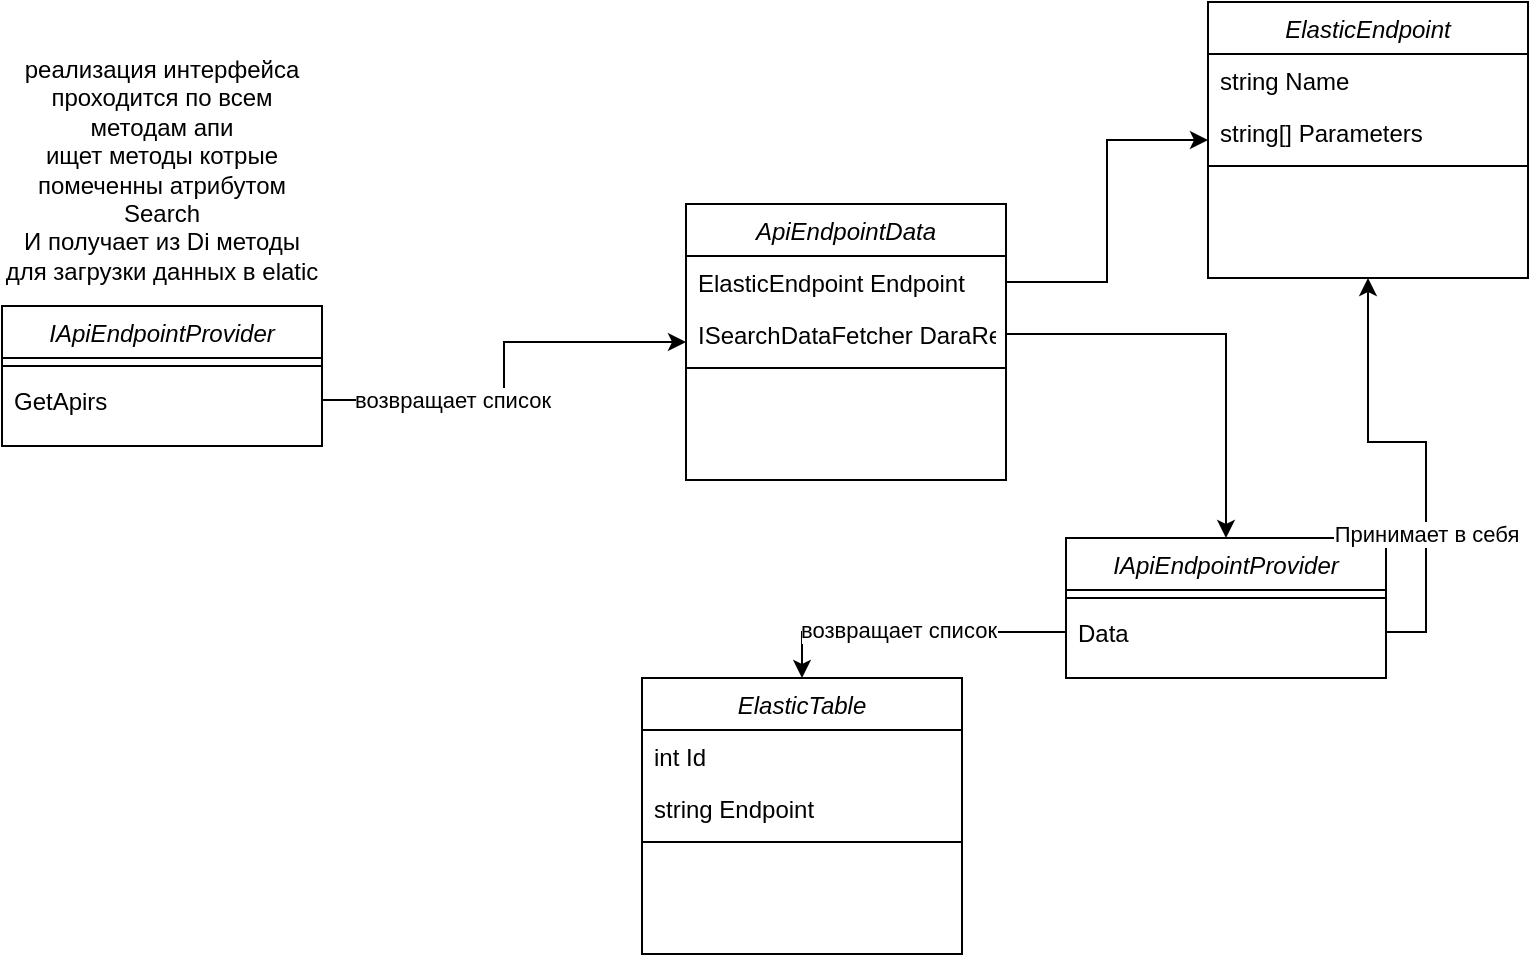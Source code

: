 <mxfile version="25.0.1">
  <diagram id="C5RBs43oDa-KdzZeNtuy" name="Page-1">
    <mxGraphModel dx="1018" dy="609" grid="0" gridSize="10" guides="1" tooltips="1" connect="1" arrows="1" fold="1" page="1" pageScale="1" pageWidth="827" pageHeight="1169" math="0" shadow="0">
      <root>
        <mxCell id="WIyWlLk6GJQsqaUBKTNV-0" />
        <mxCell id="WIyWlLk6GJQsqaUBKTNV-1" parent="WIyWlLk6GJQsqaUBKTNV-0" />
        <mxCell id="vAYTKrkjBmYyZUhOzSc0-0" value="IApiEndpointProvider" style="swimlane;fontStyle=2;align=center;verticalAlign=top;childLayout=stackLayout;horizontal=1;startSize=26;horizontalStack=0;resizeParent=1;resizeLast=0;collapsible=1;marginBottom=0;rounded=0;shadow=0;strokeWidth=1;" vertex="1" parent="WIyWlLk6GJQsqaUBKTNV-1">
          <mxGeometry x="32" y="191" width="160" height="70" as="geometry">
            <mxRectangle x="230" y="140" width="160" height="26" as="alternateBounds" />
          </mxGeometry>
        </mxCell>
        <mxCell id="vAYTKrkjBmYyZUhOzSc0-4" value="" style="line;html=1;strokeWidth=1;align=left;verticalAlign=middle;spacingTop=-1;spacingLeft=3;spacingRight=3;rotatable=0;labelPosition=right;points=[];portConstraint=eastwest;" vertex="1" parent="vAYTKrkjBmYyZUhOzSc0-0">
          <mxGeometry y="26" width="160" height="8" as="geometry" />
        </mxCell>
        <mxCell id="vAYTKrkjBmYyZUhOzSc0-5" value="GetApirs" style="text;align=left;verticalAlign=top;spacingLeft=4;spacingRight=4;overflow=hidden;rotatable=0;points=[[0,0.5],[1,0.5]];portConstraint=eastwest;" vertex="1" parent="vAYTKrkjBmYyZUhOzSc0-0">
          <mxGeometry y="34" width="160" height="26" as="geometry" />
        </mxCell>
        <mxCell id="vAYTKrkjBmYyZUhOzSc0-6" value="ApiEndpointData" style="swimlane;fontStyle=2;align=center;verticalAlign=top;childLayout=stackLayout;horizontal=1;startSize=26;horizontalStack=0;resizeParent=1;resizeLast=0;collapsible=1;marginBottom=0;rounded=0;shadow=0;strokeWidth=1;" vertex="1" parent="WIyWlLk6GJQsqaUBKTNV-1">
          <mxGeometry x="374" y="140" width="160" height="138" as="geometry">
            <mxRectangle x="230" y="140" width="160" height="26" as="alternateBounds" />
          </mxGeometry>
        </mxCell>
        <mxCell id="vAYTKrkjBmYyZUhOzSc0-7" value="ElasticEndpoint Endpoint" style="text;align=left;verticalAlign=top;spacingLeft=4;spacingRight=4;overflow=hidden;rotatable=0;points=[[0,0.5],[1,0.5]];portConstraint=eastwest;" vertex="1" parent="vAYTKrkjBmYyZUhOzSc0-6">
          <mxGeometry y="26" width="160" height="26" as="geometry" />
        </mxCell>
        <mxCell id="vAYTKrkjBmYyZUhOzSc0-8" value="ISearchDataFetcher DaraReader" style="text;align=left;verticalAlign=top;spacingLeft=4;spacingRight=4;overflow=hidden;rotatable=0;points=[[0,0.5],[1,0.5]];portConstraint=eastwest;rounded=0;shadow=0;html=0;" vertex="1" parent="vAYTKrkjBmYyZUhOzSc0-6">
          <mxGeometry y="52" width="160" height="26" as="geometry" />
        </mxCell>
        <mxCell id="vAYTKrkjBmYyZUhOzSc0-10" value="" style="line;html=1;strokeWidth=1;align=left;verticalAlign=middle;spacingTop=-1;spacingLeft=3;spacingRight=3;rotatable=0;labelPosition=right;points=[];portConstraint=eastwest;" vertex="1" parent="vAYTKrkjBmYyZUhOzSc0-6">
          <mxGeometry y="78" width="160" height="8" as="geometry" />
        </mxCell>
        <mxCell id="vAYTKrkjBmYyZUhOzSc0-12" style="rounded=0;orthogonalLoop=1;jettySize=auto;html=1;edgeStyle=orthogonalEdgeStyle;" edge="1" parent="WIyWlLk6GJQsqaUBKTNV-1" source="vAYTKrkjBmYyZUhOzSc0-5" target="vAYTKrkjBmYyZUhOzSc0-6">
          <mxGeometry relative="1" as="geometry" />
        </mxCell>
        <mxCell id="vAYTKrkjBmYyZUhOzSc0-13" value="возвращает список" style="edgeLabel;html=1;align=center;verticalAlign=middle;resizable=0;points=[];" vertex="1" connectable="0" parent="vAYTKrkjBmYyZUhOzSc0-12">
          <mxGeometry x="-0.389" relative="1" as="geometry">
            <mxPoint as="offset" />
          </mxGeometry>
        </mxCell>
        <mxCell id="vAYTKrkjBmYyZUhOzSc0-14" value="ElasticEndpoint" style="swimlane;fontStyle=2;align=center;verticalAlign=top;childLayout=stackLayout;horizontal=1;startSize=26;horizontalStack=0;resizeParent=1;resizeLast=0;collapsible=1;marginBottom=0;rounded=0;shadow=0;strokeWidth=1;" vertex="1" parent="WIyWlLk6GJQsqaUBKTNV-1">
          <mxGeometry x="635" y="39" width="160" height="138" as="geometry">
            <mxRectangle x="230" y="140" width="160" height="26" as="alternateBounds" />
          </mxGeometry>
        </mxCell>
        <mxCell id="vAYTKrkjBmYyZUhOzSc0-15" value="string Name" style="text;align=left;verticalAlign=top;spacingLeft=4;spacingRight=4;overflow=hidden;rotatable=0;points=[[0,0.5],[1,0.5]];portConstraint=eastwest;" vertex="1" parent="vAYTKrkjBmYyZUhOzSc0-14">
          <mxGeometry y="26" width="160" height="26" as="geometry" />
        </mxCell>
        <mxCell id="vAYTKrkjBmYyZUhOzSc0-16" value="string[] Parameters" style="text;align=left;verticalAlign=top;spacingLeft=4;spacingRight=4;overflow=hidden;rotatable=0;points=[[0,0.5],[1,0.5]];portConstraint=eastwest;rounded=0;shadow=0;html=0;" vertex="1" parent="vAYTKrkjBmYyZUhOzSc0-14">
          <mxGeometry y="52" width="160" height="26" as="geometry" />
        </mxCell>
        <mxCell id="vAYTKrkjBmYyZUhOzSc0-17" value="" style="line;html=1;strokeWidth=1;align=left;verticalAlign=middle;spacingTop=-1;spacingLeft=3;spacingRight=3;rotatable=0;labelPosition=right;points=[];portConstraint=eastwest;" vertex="1" parent="vAYTKrkjBmYyZUhOzSc0-14">
          <mxGeometry y="78" width="160" height="8" as="geometry" />
        </mxCell>
        <mxCell id="vAYTKrkjBmYyZUhOzSc0-18" style="rounded=0;orthogonalLoop=1;jettySize=auto;html=1;edgeStyle=orthogonalEdgeStyle;" edge="1" parent="WIyWlLk6GJQsqaUBKTNV-1" source="vAYTKrkjBmYyZUhOzSc0-7" target="vAYTKrkjBmYyZUhOzSc0-14">
          <mxGeometry relative="1" as="geometry" />
        </mxCell>
        <mxCell id="vAYTKrkjBmYyZUhOzSc0-25" value="" style="rounded=0;orthogonalLoop=1;jettySize=auto;html=1;edgeStyle=orthogonalEdgeStyle;" edge="1" parent="WIyWlLk6GJQsqaUBKTNV-1" source="vAYTKrkjBmYyZUhOzSc0-8" target="vAYTKrkjBmYyZUhOzSc0-27">
          <mxGeometry relative="1" as="geometry">
            <mxPoint x="677.08" y="231.966" as="targetPoint" />
          </mxGeometry>
        </mxCell>
        <mxCell id="vAYTKrkjBmYyZUhOzSc0-27" value="IApiEndpointProvider" style="swimlane;fontStyle=2;align=center;verticalAlign=top;childLayout=stackLayout;horizontal=1;startSize=26;horizontalStack=0;resizeParent=1;resizeLast=0;collapsible=1;marginBottom=0;rounded=0;shadow=0;strokeWidth=1;" vertex="1" parent="WIyWlLk6GJQsqaUBKTNV-1">
          <mxGeometry x="564" y="307" width="160" height="70" as="geometry">
            <mxRectangle x="230" y="140" width="160" height="26" as="alternateBounds" />
          </mxGeometry>
        </mxCell>
        <mxCell id="vAYTKrkjBmYyZUhOzSc0-28" value="" style="line;html=1;strokeWidth=1;align=left;verticalAlign=middle;spacingTop=-1;spacingLeft=3;spacingRight=3;rotatable=0;labelPosition=right;points=[];portConstraint=eastwest;" vertex="1" parent="vAYTKrkjBmYyZUhOzSc0-27">
          <mxGeometry y="26" width="160" height="8" as="geometry" />
        </mxCell>
        <mxCell id="vAYTKrkjBmYyZUhOzSc0-29" value="Data" style="text;align=left;verticalAlign=top;spacingLeft=4;spacingRight=4;overflow=hidden;rotatable=0;points=[[0,0.5],[1,0.5]];portConstraint=eastwest;" vertex="1" parent="vAYTKrkjBmYyZUhOzSc0-27">
          <mxGeometry y="34" width="160" height="26" as="geometry" />
        </mxCell>
        <mxCell id="vAYTKrkjBmYyZUhOzSc0-30" style="rounded=0;orthogonalLoop=1;jettySize=auto;html=1;entryX=0.5;entryY=1;entryDx=0;entryDy=0;edgeStyle=orthogonalEdgeStyle;" edge="1" parent="WIyWlLk6GJQsqaUBKTNV-1" source="vAYTKrkjBmYyZUhOzSc0-29" target="vAYTKrkjBmYyZUhOzSc0-14">
          <mxGeometry relative="1" as="geometry">
            <mxPoint x="219" y="327" as="sourcePoint" />
            <mxPoint x="426" y="371" as="targetPoint" />
          </mxGeometry>
        </mxCell>
        <mxCell id="vAYTKrkjBmYyZUhOzSc0-31" value="Принимает в себя" style="edgeLabel;html=1;align=center;verticalAlign=middle;resizable=0;points=[];" vertex="1" connectable="0" parent="vAYTKrkjBmYyZUhOzSc0-30">
          <mxGeometry x="-0.389" relative="1" as="geometry">
            <mxPoint as="offset" />
          </mxGeometry>
        </mxCell>
        <mxCell id="vAYTKrkjBmYyZUhOzSc0-32" value="ElasticTable" style="swimlane;fontStyle=2;align=center;verticalAlign=top;childLayout=stackLayout;horizontal=1;startSize=26;horizontalStack=0;resizeParent=1;resizeLast=0;collapsible=1;marginBottom=0;rounded=0;shadow=0;strokeWidth=1;" vertex="1" parent="WIyWlLk6GJQsqaUBKTNV-1">
          <mxGeometry x="352" y="377" width="160" height="138" as="geometry">
            <mxRectangle x="230" y="140" width="160" height="26" as="alternateBounds" />
          </mxGeometry>
        </mxCell>
        <mxCell id="vAYTKrkjBmYyZUhOzSc0-33" value="int Id" style="text;align=left;verticalAlign=top;spacingLeft=4;spacingRight=4;overflow=hidden;rotatable=0;points=[[0,0.5],[1,0.5]];portConstraint=eastwest;" vertex="1" parent="vAYTKrkjBmYyZUhOzSc0-32">
          <mxGeometry y="26" width="160" height="26" as="geometry" />
        </mxCell>
        <mxCell id="vAYTKrkjBmYyZUhOzSc0-34" value="string Endpoint" style="text;align=left;verticalAlign=top;spacingLeft=4;spacingRight=4;overflow=hidden;rotatable=0;points=[[0,0.5],[1,0.5]];portConstraint=eastwest;rounded=0;shadow=0;html=0;" vertex="1" parent="vAYTKrkjBmYyZUhOzSc0-32">
          <mxGeometry y="52" width="160" height="26" as="geometry" />
        </mxCell>
        <mxCell id="vAYTKrkjBmYyZUhOzSc0-35" value="" style="line;html=1;strokeWidth=1;align=left;verticalAlign=middle;spacingTop=-1;spacingLeft=3;spacingRight=3;rotatable=0;labelPosition=right;points=[];portConstraint=eastwest;" vertex="1" parent="vAYTKrkjBmYyZUhOzSc0-32">
          <mxGeometry y="78" width="160" height="8" as="geometry" />
        </mxCell>
        <mxCell id="vAYTKrkjBmYyZUhOzSc0-36" value="" style="rounded=0;orthogonalLoop=1;jettySize=auto;html=1;edgeStyle=orthogonalEdgeStyle;" edge="1" parent="WIyWlLk6GJQsqaUBKTNV-1" source="vAYTKrkjBmYyZUhOzSc0-29" target="vAYTKrkjBmYyZUhOzSc0-32">
          <mxGeometry relative="1" as="geometry">
            <mxPoint x="528" y="224" as="sourcePoint" />
            <mxPoint x="697" y="321" as="targetPoint" />
          </mxGeometry>
        </mxCell>
        <mxCell id="vAYTKrkjBmYyZUhOzSc0-37" value="возвращает список" style="edgeLabel;html=1;align=center;verticalAlign=middle;resizable=0;points=[];" vertex="1" connectable="0" parent="vAYTKrkjBmYyZUhOzSc0-36">
          <mxGeometry x="0.089" y="-1" relative="1" as="geometry">
            <mxPoint as="offset" />
          </mxGeometry>
        </mxCell>
        <mxCell id="vAYTKrkjBmYyZUhOzSc0-38" value="реализация интерфейса проходится по всем методам апи&lt;div&gt;ищет методы котрые помеченны атрибутом Search&lt;/div&gt;&lt;div&gt;И получает из Di методы для загрузки данных в elatic&lt;/div&gt;" style="text;html=1;align=center;verticalAlign=middle;whiteSpace=wrap;rounded=0;" vertex="1" parent="WIyWlLk6GJQsqaUBKTNV-1">
          <mxGeometry x="31" y="55" width="162" height="136" as="geometry" />
        </mxCell>
      </root>
    </mxGraphModel>
  </diagram>
</mxfile>
